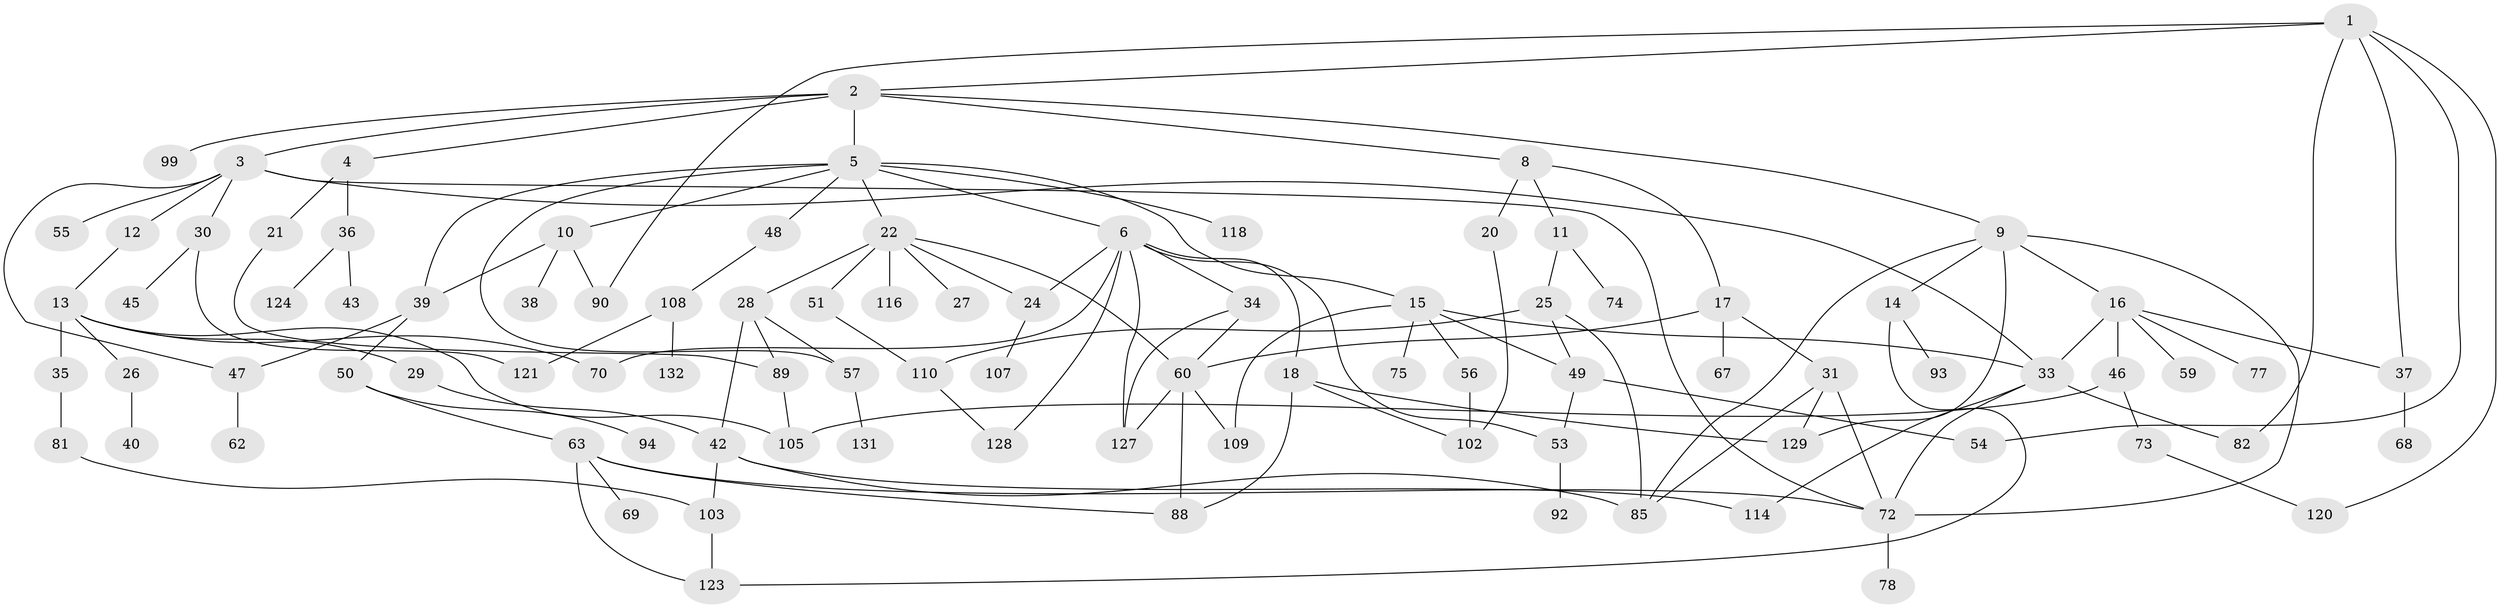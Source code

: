 // original degree distribution, {6: 0.03759398496240601, 7: 0.03007518796992481, 4: 0.09774436090225563, 8: 0.007518796992481203, 5: 0.03007518796992481, 3: 0.2706766917293233, 2: 0.2706766917293233, 1: 0.2556390977443609}
// Generated by graph-tools (version 1.1) at 2025/10/02/27/25 16:10:53]
// undirected, 93 vertices, 135 edges
graph export_dot {
graph [start="1"]
  node [color=gray90,style=filled];
  1 [super="+96"];
  2 [super="+76"];
  3 [super="+44"];
  4 [super="+115"];
  5 [super="+113"];
  6 [super="+7"];
  8;
  9 [super="+71"];
  10 [super="+83"];
  11 [super="+122"];
  12 [super="+61"];
  13 [super="+65"];
  14 [super="+41"];
  15 [super="+19"];
  16 [super="+66"];
  17 [super="+23"];
  18 [super="+64"];
  20;
  21;
  22;
  24 [super="+112"];
  25 [super="+87"];
  26;
  27;
  28;
  29 [super="+95"];
  30;
  31 [super="+32"];
  33 [super="+80"];
  34 [super="+86"];
  35;
  36 [super="+58"];
  37 [super="+125"];
  38;
  39 [super="+130"];
  40;
  42 [super="+52"];
  43;
  45;
  46 [super="+98"];
  47;
  48;
  49 [super="+119"];
  50;
  51 [super="+97"];
  53 [super="+101"];
  54 [super="+100"];
  55;
  56;
  57 [super="+79"];
  59;
  60 [super="+106"];
  62;
  63 [super="+84"];
  67 [super="+91"];
  68;
  69;
  70;
  72 [super="+133"];
  73;
  74;
  75;
  77 [super="+104"];
  78;
  81;
  82;
  85 [super="+117"];
  88;
  89;
  90;
  92;
  93;
  94;
  99;
  102;
  103;
  105 [super="+111"];
  107;
  108;
  109;
  110;
  114;
  116;
  118;
  120 [super="+126"];
  121;
  123;
  124;
  127;
  128;
  129;
  131;
  132;
  1 -- 2;
  1 -- 54;
  1 -- 82;
  1 -- 120;
  1 -- 90;
  1 -- 37;
  2 -- 3;
  2 -- 4;
  2 -- 5;
  2 -- 8;
  2 -- 9;
  2 -- 99;
  3 -- 12;
  3 -- 30;
  3 -- 55;
  3 -- 72;
  3 -- 33;
  3 -- 47;
  4 -- 21;
  4 -- 36;
  5 -- 6;
  5 -- 10;
  5 -- 15;
  5 -- 22;
  5 -- 48;
  5 -- 118;
  5 -- 39;
  5 -- 57;
  6 -- 34;
  6 -- 70;
  6 -- 128;
  6 -- 18;
  6 -- 53;
  6 -- 127;
  6 -- 24;
  8 -- 11;
  8 -- 17;
  8 -- 20;
  9 -- 14;
  9 -- 16 [weight=2];
  9 -- 85;
  9 -- 129;
  9 -- 72;
  10 -- 38;
  10 -- 39;
  10 -- 90;
  11 -- 25;
  11 -- 74;
  12 -- 13;
  13 -- 26;
  13 -- 29;
  13 -- 35;
  13 -- 70;
  13 -- 105;
  14 -- 93;
  14 -- 123;
  15 -- 56;
  15 -- 109;
  15 -- 33;
  15 -- 75;
  15 -- 49;
  16 -- 37;
  16 -- 46;
  16 -- 59;
  16 -- 33;
  16 -- 77;
  17 -- 60;
  17 -- 67;
  17 -- 31;
  18 -- 102;
  18 -- 88;
  18 -- 129;
  20 -- 102;
  21 -- 89;
  22 -- 24;
  22 -- 27;
  22 -- 28;
  22 -- 51;
  22 -- 116;
  22 -- 60;
  24 -- 107;
  25 -- 85;
  25 -- 110;
  25 -- 49;
  26 -- 40;
  28 -- 57;
  28 -- 89;
  28 -- 42;
  29 -- 42;
  30 -- 45;
  30 -- 121;
  31 -- 72;
  31 -- 129;
  31 -- 85;
  33 -- 82;
  33 -- 114;
  33 -- 72;
  34 -- 127;
  34 -- 60;
  35 -- 81;
  36 -- 43;
  36 -- 124;
  37 -- 68;
  39 -- 50;
  39 -- 47;
  42 -- 85;
  42 -- 114;
  42 -- 103;
  46 -- 73;
  46 -- 105;
  47 -- 62;
  48 -- 108;
  49 -- 53;
  49 -- 54;
  50 -- 63;
  50 -- 94;
  51 -- 110;
  53 -- 92;
  56 -- 102;
  57 -- 131;
  60 -- 88;
  60 -- 109;
  60 -- 127;
  63 -- 69;
  63 -- 123;
  63 -- 72;
  63 -- 88;
  72 -- 78;
  73 -- 120;
  81 -- 103;
  89 -- 105;
  103 -- 123;
  108 -- 132;
  108 -- 121;
  110 -- 128;
}
